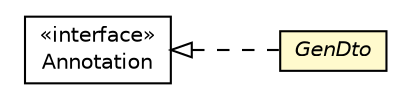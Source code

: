 #!/usr/local/bin/dot
#
# Class diagram 
# Generated by UMLGraph version R5_6-24-gf6e263 (http://www.umlgraph.org/)
#

digraph G {
	edge [fontname="Helvetica",fontsize=10,labelfontname="Helvetica",labelfontsize=10];
	node [fontname="Helvetica",fontsize=10,shape=plaintext];
	nodesep=0.25;
	ranksep=0.5;
	rankdir=LR;
	// com.gwtplatform.dispatch.annotation.GenDto
	c189536 [label=<<table title="com.gwtplatform.dispatch.annotation.GenDto" border="0" cellborder="1" cellspacing="0" cellpadding="2" port="p" bgcolor="lemonChiffon" href="./GenDto.html">
		<tr><td><table border="0" cellspacing="0" cellpadding="1">
<tr><td align="center" balign="center"><font face="Helvetica-Oblique"> GenDto </font></td></tr>
		</table></td></tr>
		</table>>, URL="./GenDto.html", fontname="Helvetica", fontcolor="black", fontsize=10.0];
	//com.gwtplatform.dispatch.annotation.GenDto implements java.lang.annotation.Annotation
	c189804:p -> c189536:p [dir=back,arrowtail=empty,style=dashed];
	// java.lang.annotation.Annotation
	c189804 [label=<<table title="java.lang.annotation.Annotation" border="0" cellborder="1" cellspacing="0" cellpadding="2" port="p" href="http://download.oracle.com/javase/6/docs/api/java/lang/annotation/Annotation.html">
		<tr><td><table border="0" cellspacing="0" cellpadding="1">
<tr><td align="center" balign="center"> &#171;interface&#187; </td></tr>
<tr><td align="center" balign="center"> Annotation </td></tr>
		</table></td></tr>
		</table>>, URL="http://download.oracle.com/javase/6/docs/api/java/lang/annotation/Annotation.html", fontname="Helvetica", fontcolor="black", fontsize=10.0];
}

